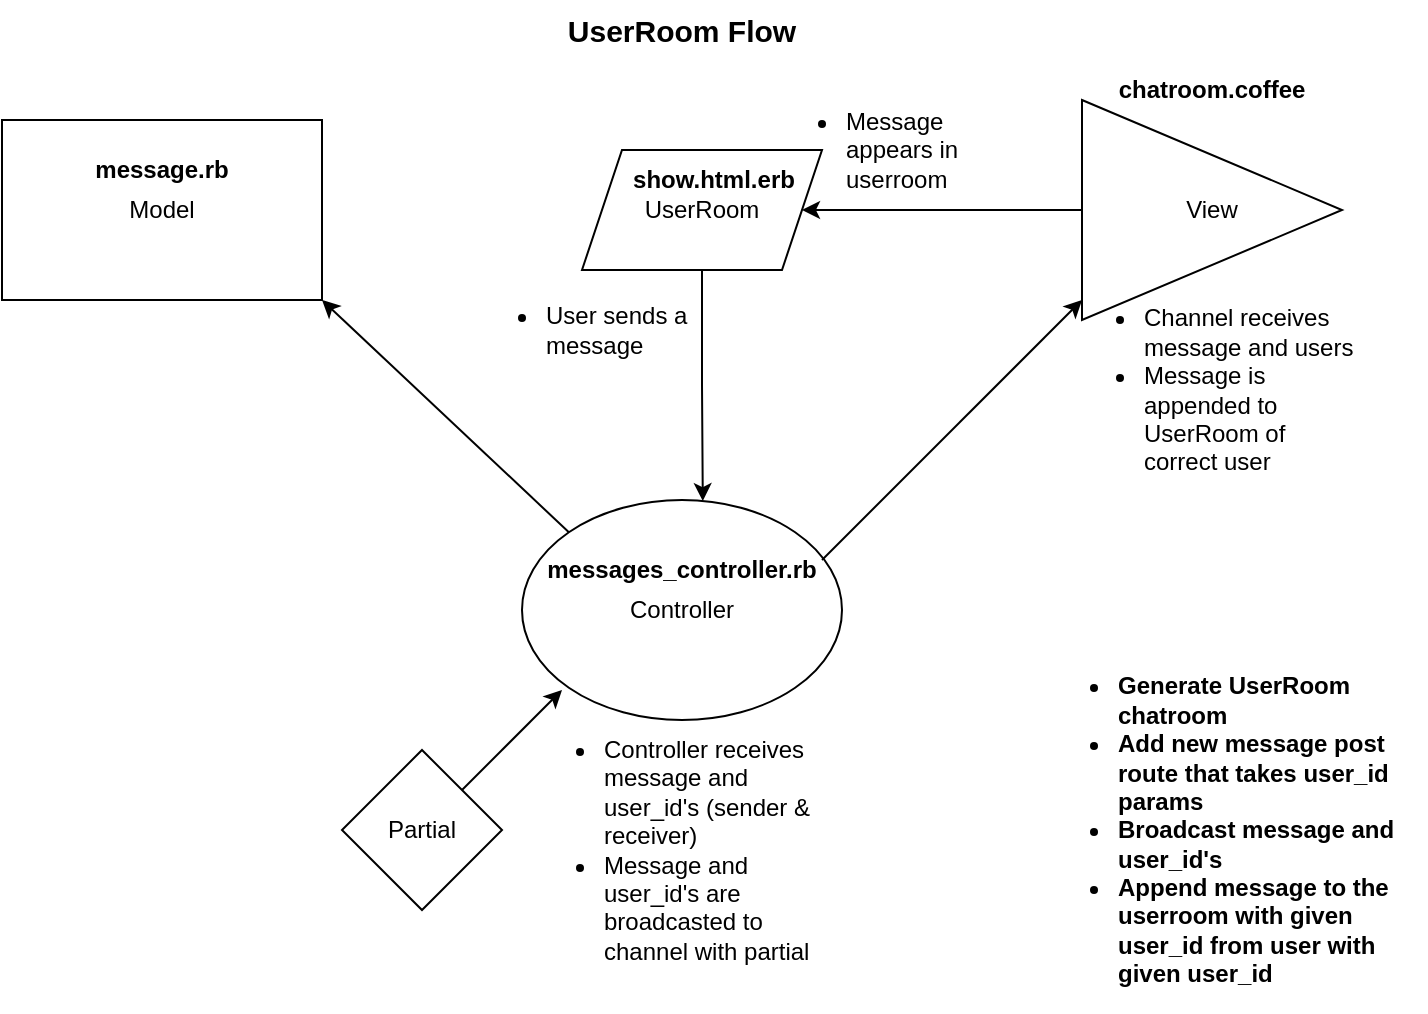 <mxfile version="20.4.0" type="github">
  <diagram id="2Uf6_MZAJpSW-4ORq8kl" name="Page-1">
    <mxGraphModel dx="1038" dy="539" grid="1" gridSize="10" guides="1" tooltips="1" connect="1" arrows="1" fold="1" page="1" pageScale="1" pageWidth="827" pageHeight="1169" math="0" shadow="0">
      <root>
        <mxCell id="0" />
        <mxCell id="1" parent="0" />
        <mxCell id="bFLXUrSgAlrM9C7CcZIj-34" value="Model" style="rounded=0;whiteSpace=wrap;html=1;" vertex="1" parent="1">
          <mxGeometry x="74" y="150" width="160" height="90" as="geometry" />
        </mxCell>
        <mxCell id="bFLXUrSgAlrM9C7CcZIj-35" value="Controller" style="ellipse;whiteSpace=wrap;html=1;" vertex="1" parent="1">
          <mxGeometry x="334" y="340" width="160" height="110" as="geometry" />
        </mxCell>
        <mxCell id="bFLXUrSgAlrM9C7CcZIj-36" style="edgeStyle=orthogonalEdgeStyle;rounded=0;orthogonalLoop=1;jettySize=auto;html=1;" edge="1" parent="1" source="bFLXUrSgAlrM9C7CcZIj-37" target="bFLXUrSgAlrM9C7CcZIj-48">
          <mxGeometry relative="1" as="geometry" />
        </mxCell>
        <mxCell id="bFLXUrSgAlrM9C7CcZIj-37" value="View" style="triangle;whiteSpace=wrap;html=1;align=center;" vertex="1" parent="1">
          <mxGeometry x="614" y="140" width="130" height="110" as="geometry" />
        </mxCell>
        <mxCell id="bFLXUrSgAlrM9C7CcZIj-38" value="&lt;b&gt;message.rb&lt;/b&gt;" style="text;html=1;strokeColor=none;fillColor=none;align=center;verticalAlign=middle;whiteSpace=wrap;rounded=0;" vertex="1" parent="1">
          <mxGeometry x="124" y="160" width="60" height="30" as="geometry" />
        </mxCell>
        <mxCell id="bFLXUrSgAlrM9C7CcZIj-39" value="&lt;b&gt;messages_controller.rb&lt;/b&gt;" style="text;html=1;strokeColor=none;fillColor=none;align=center;verticalAlign=middle;whiteSpace=wrap;rounded=0;" vertex="1" parent="1">
          <mxGeometry x="384" y="360" width="60" height="30" as="geometry" />
        </mxCell>
        <mxCell id="bFLXUrSgAlrM9C7CcZIj-40" value="&lt;b&gt;chatroom.coffee&lt;/b&gt;" style="text;html=1;strokeColor=none;fillColor=none;align=center;verticalAlign=middle;whiteSpace=wrap;rounded=0;" vertex="1" parent="1">
          <mxGeometry x="649" y="120" width="60" height="30" as="geometry" />
        </mxCell>
        <mxCell id="bFLXUrSgAlrM9C7CcZIj-41" value="Partial" style="rhombus;whiteSpace=wrap;html=1;" vertex="1" parent="1">
          <mxGeometry x="244" y="465" width="80" height="80" as="geometry" />
        </mxCell>
        <mxCell id="bFLXUrSgAlrM9C7CcZIj-42" value="" style="endArrow=classic;html=1;rounded=0;" edge="1" parent="1">
          <mxGeometry width="50" height="50" relative="1" as="geometry">
            <mxPoint x="484" y="370" as="sourcePoint" />
            <mxPoint x="614" y="240" as="targetPoint" />
          </mxGeometry>
        </mxCell>
        <mxCell id="bFLXUrSgAlrM9C7CcZIj-43" value="" style="endArrow=classic;html=1;rounded=0;entryX=1;entryY=1;entryDx=0;entryDy=0;exitX=0;exitY=0;exitDx=0;exitDy=0;" edge="1" parent="1" source="bFLXUrSgAlrM9C7CcZIj-35" target="bFLXUrSgAlrM9C7CcZIj-34">
          <mxGeometry width="50" height="50" relative="1" as="geometry">
            <mxPoint x="344" y="350" as="sourcePoint" />
            <mxPoint x="284" y="287.5" as="targetPoint" />
          </mxGeometry>
        </mxCell>
        <mxCell id="bFLXUrSgAlrM9C7CcZIj-44" value="&lt;ul&gt;&lt;li&gt;User sends a message&lt;/li&gt;&lt;/ul&gt;" style="text;html=1;strokeColor=none;fillColor=none;align=left;verticalAlign=middle;whiteSpace=wrap;rounded=0;" vertex="1" parent="1">
          <mxGeometry x="304" y="240" width="120" height="30" as="geometry" />
        </mxCell>
        <mxCell id="bFLXUrSgAlrM9C7CcZIj-45" value="&lt;ul&gt;&lt;li style=&quot;text-align: left;&quot;&gt;Controller receives message and user_id&#39;s (sender &amp;amp; receiver)&lt;/li&gt;&lt;li style=&quot;text-align: left;&quot;&gt;Message and user_id&#39;s are broadcasted to channel with partial&lt;/li&gt;&lt;/ul&gt;" style="text;html=1;strokeColor=none;fillColor=none;align=center;verticalAlign=middle;whiteSpace=wrap;rounded=0;" vertex="1" parent="1">
          <mxGeometry x="334" y="500" width="150" height="30" as="geometry" />
        </mxCell>
        <mxCell id="bFLXUrSgAlrM9C7CcZIj-46" value="&lt;ul&gt;&lt;li style=&quot;text-align: left;&quot;&gt;Channel receives message and users&lt;/li&gt;&lt;li style=&quot;text-align: left;&quot;&gt;Message is appended to UserRoom of correct user&lt;/li&gt;&lt;/ul&gt;" style="text;html=1;strokeColor=none;fillColor=none;align=center;verticalAlign=middle;whiteSpace=wrap;rounded=0;" vertex="1" parent="1">
          <mxGeometry x="604" y="270" width="150" height="30" as="geometry" />
        </mxCell>
        <mxCell id="bFLXUrSgAlrM9C7CcZIj-47" style="edgeStyle=orthogonalEdgeStyle;rounded=0;orthogonalLoop=1;jettySize=auto;html=1;entryX=0.565;entryY=0.005;entryDx=0;entryDy=0;entryPerimeter=0;" edge="1" parent="1" source="bFLXUrSgAlrM9C7CcZIj-48" target="bFLXUrSgAlrM9C7CcZIj-35">
          <mxGeometry relative="1" as="geometry">
            <mxPoint x="424" y="300" as="targetPoint" />
          </mxGeometry>
        </mxCell>
        <mxCell id="bFLXUrSgAlrM9C7CcZIj-48" value="UserRoom" style="shape=parallelogram;perimeter=parallelogramPerimeter;whiteSpace=wrap;html=1;fixedSize=1;" vertex="1" parent="1">
          <mxGeometry x="364" y="165" width="120" height="60" as="geometry" />
        </mxCell>
        <mxCell id="bFLXUrSgAlrM9C7CcZIj-49" value="" style="endArrow=classic;html=1;rounded=0;" edge="1" parent="1">
          <mxGeometry width="50" height="50" relative="1" as="geometry">
            <mxPoint x="304" y="485" as="sourcePoint" />
            <mxPoint x="354" y="435" as="targetPoint" />
          </mxGeometry>
        </mxCell>
        <mxCell id="bFLXUrSgAlrM9C7CcZIj-50" value="&lt;b&gt;show.html.erb&lt;/b&gt;" style="text;html=1;strokeColor=none;fillColor=none;align=center;verticalAlign=middle;whiteSpace=wrap;rounded=0;" vertex="1" parent="1">
          <mxGeometry x="400" y="165" width="60" height="30" as="geometry" />
        </mxCell>
        <mxCell id="bFLXUrSgAlrM9C7CcZIj-51" value="&lt;b&gt;&lt;font style=&quot;font-size: 15px;&quot;&gt;UserRoom Flow&lt;/font&gt;&lt;/b&gt;" style="text;html=1;strokeColor=none;fillColor=none;align=center;verticalAlign=middle;whiteSpace=wrap;rounded=0;" vertex="1" parent="1">
          <mxGeometry x="344" y="90" width="140" height="30" as="geometry" />
        </mxCell>
        <mxCell id="bFLXUrSgAlrM9C7CcZIj-52" value="&lt;ul&gt;&lt;li&gt;Message appears in userroom&lt;/li&gt;&lt;/ul&gt;" style="text;html=1;strokeColor=none;fillColor=none;align=left;verticalAlign=middle;whiteSpace=wrap;rounded=0;" vertex="1" parent="1">
          <mxGeometry x="454" y="150" width="120" height="30" as="geometry" />
        </mxCell>
        <mxCell id="bFLXUrSgAlrM9C7CcZIj-53" value="&lt;ul&gt;&lt;li&gt;&lt;b&gt;Generate UserRoom chatroom&lt;/b&gt;&lt;/li&gt;&lt;li&gt;&lt;b&gt;Add new message post route that takes user_id params&lt;/b&gt;&lt;/li&gt;&lt;li&gt;&lt;b&gt;Broadcast message and user_id&#39;s&lt;/b&gt;&lt;/li&gt;&lt;li&gt;&lt;b&gt;Append message to the userroom with given user_id from user with given user_id&lt;/b&gt;&lt;/li&gt;&lt;/ul&gt;" style="text;html=1;strokeColor=none;fillColor=none;align=left;verticalAlign=middle;whiteSpace=wrap;rounded=0;" vertex="1" parent="1">
          <mxGeometry x="590" y="435" width="196" height="140" as="geometry" />
        </mxCell>
      </root>
    </mxGraphModel>
  </diagram>
</mxfile>
